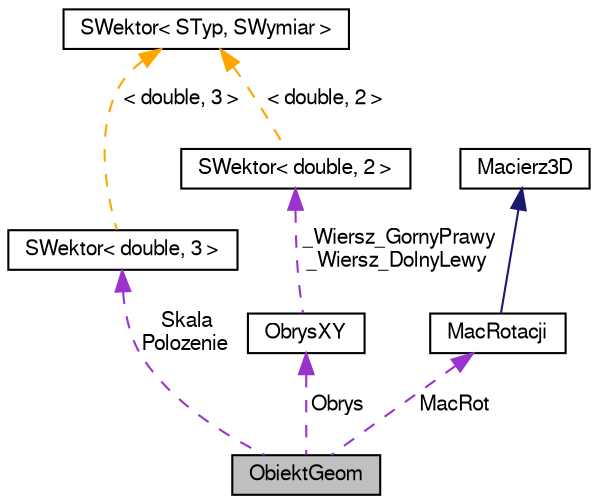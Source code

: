 digraph "ObiektGeom"
{
 // LATEX_PDF_SIZE
  edge [fontname="FreeSans",fontsize="10",labelfontname="FreeSans",labelfontsize="10"];
  node [fontname="FreeSans",fontsize="10",shape=record];
  Node1 [label="ObiektGeom",height=0.2,width=0.4,color="black", fillcolor="grey75", style="filled", fontcolor="black",tooltip="Klasa modeluje obiekt geometryczny"];
  Node2 -> Node1 [dir="back",color="darkorchid3",fontsize="10",style="dashed",label=" Skala\nPolozenie" ,fontname="FreeSans"];
  Node2 [label="SWektor\< double, 3 \>",height=0.2,width=0.4,color="black", fillcolor="white", style="filled",URL="$a00129.html",tooltip=" "];
  Node3 -> Node2 [dir="back",color="orange",fontsize="10",style="dashed",label=" \< double, 3 \>" ,fontname="FreeSans"];
  Node3 [label="SWektor\< STyp, SWymiar \>",height=0.2,width=0.4,color="black", fillcolor="white", style="filled",URL="$a00129.html",tooltip=" "];
  Node4 -> Node1 [dir="back",color="darkorchid3",fontsize="10",style="dashed",label=" MacRot" ,fontname="FreeSans"];
  Node4 [label="MacRotacji",height=0.2,width=0.4,color="black", fillcolor="white", style="filled",URL="$a00105.html",tooltip="Klasa modeluje pojecie Macierzy Rotacji.   Dziedzczy ona z klasy Macierz3D."];
  Node5 -> Node4 [dir="back",color="midnightblue",fontsize="10",style="solid",fontname="FreeSans"];
  Node5 [label="Macierz3D",height=0.2,width=0.4,color="black", fillcolor="white", style="filled",URL="$a00125.html",tooltip=" "];
  Node6 -> Node1 [dir="back",color="darkorchid3",fontsize="10",style="dashed",label=" Obrys" ,fontname="FreeSans"];
  Node6 [label="ObrysXY",height=0.2,width=0.4,color="black", fillcolor="white", style="filled",URL="$a00113.html",tooltip="Klasa ObryXY sluzy do wyznaczania obrysow obiektow i sprawdzania czy sie one nakladaja czy nie."];
  Node7 -> Node6 [dir="back",color="darkorchid3",fontsize="10",style="dashed",label=" _Wiersz_GornyPrawy\n_Wiersz_DolnyLewy" ,fontname="FreeSans"];
  Node7 [label="SWektor\< double, 2 \>",height=0.2,width=0.4,color="black", fillcolor="white", style="filled",URL="$a00129.html",tooltip=" "];
  Node3 -> Node7 [dir="back",color="orange",fontsize="10",style="dashed",label=" \< double, 2 \>" ,fontname="FreeSans"];
}
